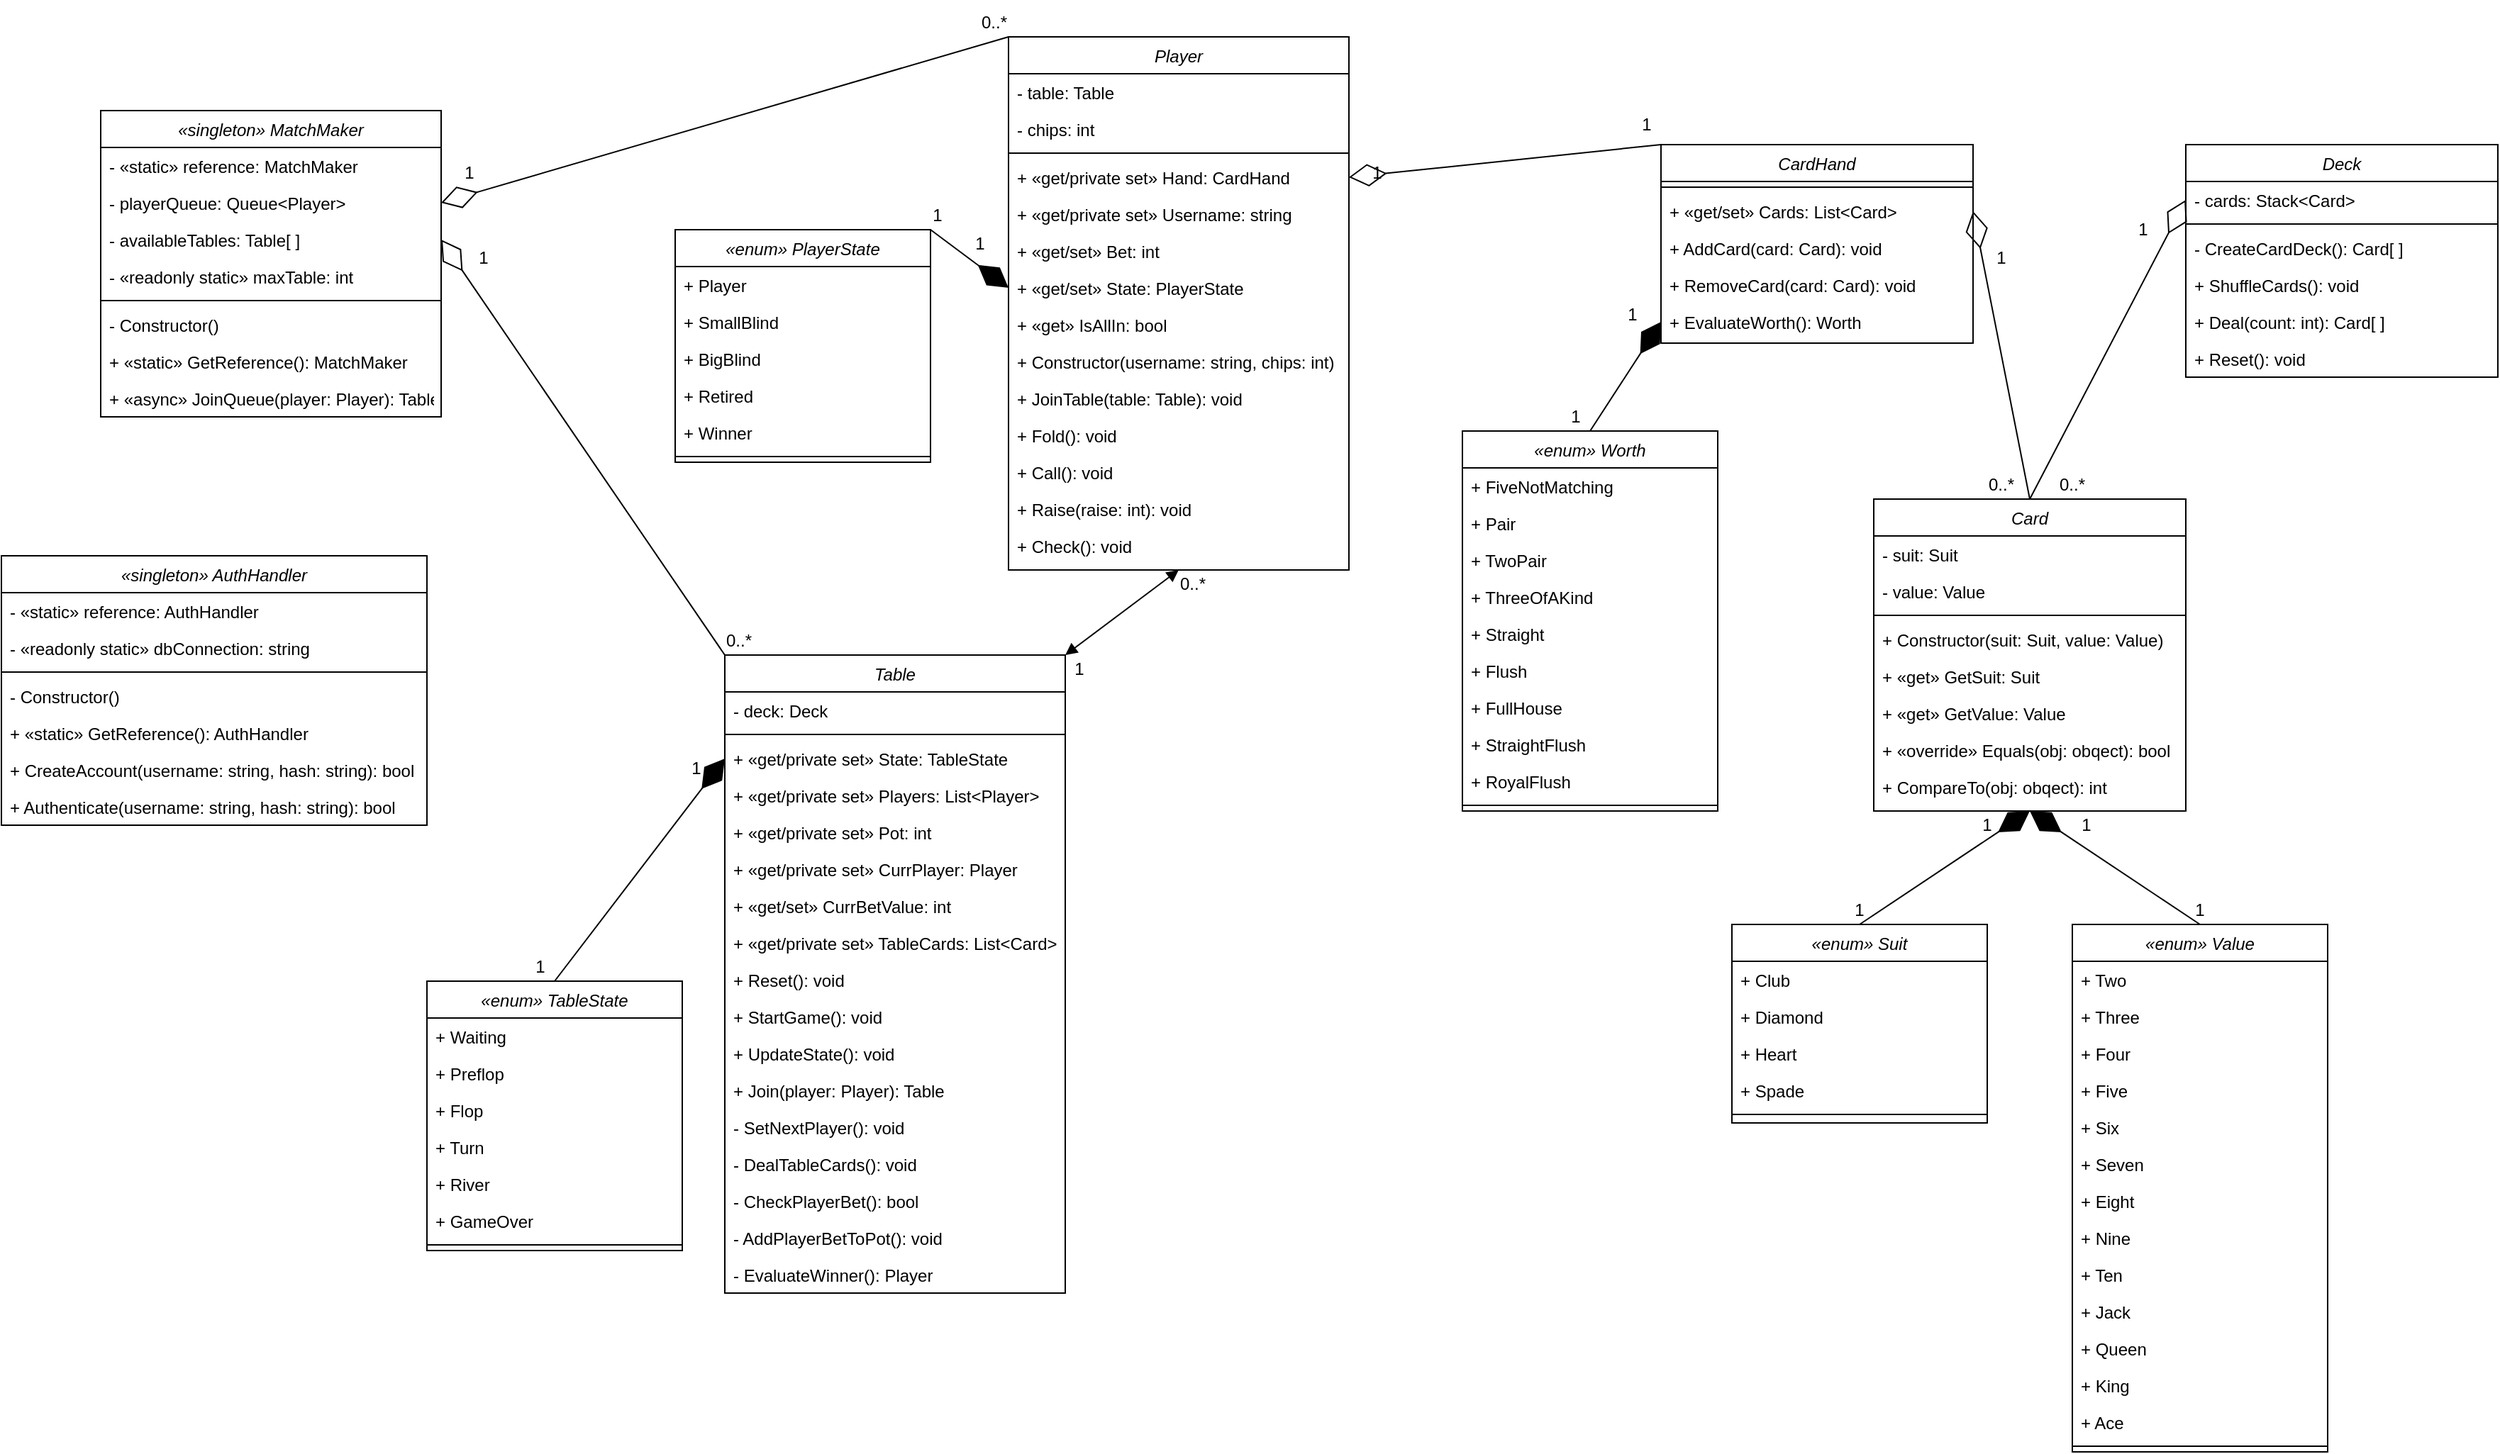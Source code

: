 <mxfile version="14.5.1" type="device"><diagram id="C5RBs43oDa-KdzZeNtuy" name="Page-1"><mxGraphModel dx="2852" dy="-339" grid="1" gridSize="10" guides="1" tooltips="1" connect="1" arrows="1" fold="1" page="1" pageScale="1" pageWidth="827" pageHeight="1169" math="0" shadow="0"><root><mxCell id="WIyWlLk6GJQsqaUBKTNV-0"/><mxCell id="WIyWlLk6GJQsqaUBKTNV-1" parent="WIyWlLk6GJQsqaUBKTNV-0"/><mxCell id="9YX7JAlC3mCRWAgfTnXm-25" value="«singleton» MatchMaker" style="swimlane;fontStyle=2;align=center;verticalAlign=top;childLayout=stackLayout;horizontal=1;startSize=26;horizontalStack=0;resizeParent=1;resizeLast=0;collapsible=1;marginBottom=0;rounded=0;shadow=0;strokeWidth=1;fillOpacity=0;" parent="WIyWlLk6GJQsqaUBKTNV-1" vertex="1"><mxGeometry x="-580" y="1266" width="240" height="216" as="geometry"><mxRectangle x="230" y="140" width="160" height="26" as="alternateBounds"/></mxGeometry></mxCell><mxCell id="9YX7JAlC3mCRWAgfTnXm-198" value="- «static» reference: MatchMaker" style="text;align=left;verticalAlign=top;spacingLeft=4;spacingRight=4;overflow=hidden;rotatable=0;points=[[0,0.5],[1,0.5]];portConstraint=eastwest;fillOpacity=0;" parent="9YX7JAlC3mCRWAgfTnXm-25" vertex="1"><mxGeometry y="26" width="240" height="26" as="geometry"/></mxCell><mxCell id="9YX7JAlC3mCRWAgfTnXm-182" value="- playerQueue: Queue&lt;Player&gt;" style="text;align=left;verticalAlign=top;spacingLeft=4;spacingRight=4;overflow=hidden;rotatable=0;points=[[0,0.5],[1,0.5]];portConstraint=eastwest;fillOpacity=0;" parent="9YX7JAlC3mCRWAgfTnXm-25" vertex="1"><mxGeometry y="52" width="240" height="26" as="geometry"/></mxCell><mxCell id="9YX7JAlC3mCRWAgfTnXm-186" value="- availableTables: Table[ ]" style="text;align=left;verticalAlign=top;spacingLeft=4;spacingRight=4;overflow=hidden;rotatable=0;points=[[0,0.5],[1,0.5]];portConstraint=eastwest;fillOpacity=0;" parent="9YX7JAlC3mCRWAgfTnXm-25" vertex="1"><mxGeometry y="78" width="240" height="26" as="geometry"/></mxCell><mxCell id="9YX7JAlC3mCRWAgfTnXm-187" value="- «readonly static» maxTable: int" style="text;align=left;verticalAlign=top;spacingLeft=4;spacingRight=4;overflow=hidden;rotatable=0;points=[[0,0.5],[1,0.5]];portConstraint=eastwest;fillOpacity=0;" parent="9YX7JAlC3mCRWAgfTnXm-25" vertex="1"><mxGeometry y="104" width="240" height="26" as="geometry"/></mxCell><mxCell id="9YX7JAlC3mCRWAgfTnXm-28" value="" style="line;html=1;strokeWidth=1;align=left;verticalAlign=middle;spacingTop=-1;spacingLeft=3;spacingRight=3;rotatable=0;labelPosition=right;points=[];portConstraint=eastwest;fillOpacity=0;" parent="9YX7JAlC3mCRWAgfTnXm-25" vertex="1"><mxGeometry y="130" width="240" height="8" as="geometry"/></mxCell><mxCell id="9YX7JAlC3mCRWAgfTnXm-27" value="- Constructor()" style="text;align=left;verticalAlign=top;spacingLeft=4;spacingRight=4;overflow=hidden;rotatable=0;points=[[0,0.5],[1,0.5]];portConstraint=eastwest;fillOpacity=0;" parent="9YX7JAlC3mCRWAgfTnXm-25" vertex="1"><mxGeometry y="138" width="240" height="26" as="geometry"/></mxCell><mxCell id="9YX7JAlC3mCRWAgfTnXm-197" value="+ «static» GetReference(): MatchMaker" style="text;align=left;verticalAlign=top;spacingLeft=4;spacingRight=4;overflow=hidden;rotatable=0;points=[[0,0.5],[1,0.5]];portConstraint=eastwest;fillOpacity=0;" parent="9YX7JAlC3mCRWAgfTnXm-25" vertex="1"><mxGeometry y="164" width="240" height="26" as="geometry"/></mxCell><mxCell id="9YX7JAlC3mCRWAgfTnXm-26" value="+ «async» JoinQueue(player: Player): Table" style="text;align=left;verticalAlign=top;spacingLeft=4;spacingRight=4;overflow=hidden;rotatable=0;points=[[0,0.5],[1,0.5]];portConstraint=eastwest;fillOpacity=0;" parent="9YX7JAlC3mCRWAgfTnXm-25" vertex="1"><mxGeometry y="190" width="240" height="26" as="geometry"/></mxCell><mxCell id="9YX7JAlC3mCRWAgfTnXm-55" value="Card" style="swimlane;fontStyle=2;align=center;verticalAlign=top;childLayout=stackLayout;horizontal=1;startSize=26;horizontalStack=0;resizeParent=1;resizeLast=0;collapsible=1;marginBottom=0;rounded=0;shadow=0;strokeWidth=1;fillOpacity=0;" parent="WIyWlLk6GJQsqaUBKTNV-1" vertex="1"><mxGeometry x="670" y="1540" width="220" height="220" as="geometry"><mxRectangle x="230" y="140" width="160" height="26" as="alternateBounds"/></mxGeometry></mxCell><mxCell id="9YX7JAlC3mCRWAgfTnXm-56" value="- suit: Suit" style="text;align=left;verticalAlign=top;spacingLeft=4;spacingRight=4;overflow=hidden;rotatable=0;points=[[0,0.5],[1,0.5]];portConstraint=eastwest;fillOpacity=0;" parent="9YX7JAlC3mCRWAgfTnXm-55" vertex="1"><mxGeometry y="26" width="220" height="26" as="geometry"/></mxCell><mxCell id="9YX7JAlC3mCRWAgfTnXm-57" value="- value: Value" style="text;align=left;verticalAlign=top;spacingLeft=4;spacingRight=4;overflow=hidden;rotatable=0;points=[[0,0.5],[1,0.5]];portConstraint=eastwest;fillOpacity=0;" parent="9YX7JAlC3mCRWAgfTnXm-55" vertex="1"><mxGeometry y="52" width="220" height="26" as="geometry"/></mxCell><mxCell id="9YX7JAlC3mCRWAgfTnXm-58" value="" style="line;html=1;strokeWidth=1;align=left;verticalAlign=middle;spacingTop=-1;spacingLeft=3;spacingRight=3;rotatable=0;labelPosition=right;points=[];portConstraint=eastwest;fillOpacity=0;" parent="9YX7JAlC3mCRWAgfTnXm-55" vertex="1"><mxGeometry y="78" width="220" height="8" as="geometry"/></mxCell><mxCell id="9YX7JAlC3mCRWAgfTnXm-59" value="+ Constructor(suit: Suit, value: Value)" style="text;align=left;verticalAlign=top;spacingLeft=4;spacingRight=4;overflow=hidden;rotatable=0;points=[[0,0.5],[1,0.5]];portConstraint=eastwest;fillOpacity=0;" parent="9YX7JAlC3mCRWAgfTnXm-55" vertex="1"><mxGeometry y="86" width="220" height="26" as="geometry"/></mxCell><mxCell id="9YX7JAlC3mCRWAgfTnXm-60" value="+ «get» GetSuit: Suit" style="text;align=left;verticalAlign=top;spacingLeft=4;spacingRight=4;overflow=hidden;rotatable=0;points=[[0,0.5],[1,0.5]];portConstraint=eastwest;fillOpacity=0;" parent="9YX7JAlC3mCRWAgfTnXm-55" vertex="1"><mxGeometry y="112" width="220" height="26" as="geometry"/></mxCell><mxCell id="9YX7JAlC3mCRWAgfTnXm-61" value="+ «get» GetValue: Value" style="text;align=left;verticalAlign=top;spacingLeft=4;spacingRight=4;overflow=hidden;rotatable=0;points=[[0,0.5],[1,0.5]];portConstraint=eastwest;fillOpacity=0;" parent="9YX7JAlC3mCRWAgfTnXm-55" vertex="1"><mxGeometry y="138" width="220" height="26" as="geometry"/></mxCell><mxCell id="9YX7JAlC3mCRWAgfTnXm-62" value="+ «override» Equals(obj: obqect): bool" style="text;align=left;verticalAlign=top;spacingLeft=4;spacingRight=4;overflow=hidden;rotatable=0;points=[[0,0.5],[1,0.5]];portConstraint=eastwest;fillOpacity=0;" parent="9YX7JAlC3mCRWAgfTnXm-55" vertex="1"><mxGeometry y="164" width="220" height="26" as="geometry"/></mxCell><mxCell id="9YX7JAlC3mCRWAgfTnXm-63" value="+ CompareTo(obj: obqect): int" style="text;align=left;verticalAlign=top;spacingLeft=4;spacingRight=4;overflow=hidden;rotatable=0;points=[[0,0.5],[1,0.5]];portConstraint=eastwest;fillOpacity=0;" parent="9YX7JAlC3mCRWAgfTnXm-55" vertex="1"><mxGeometry y="190" width="220" height="26" as="geometry"/></mxCell><mxCell id="9YX7JAlC3mCRWAgfTnXm-64" value="«enum» Suit" style="swimlane;fontStyle=2;align=center;verticalAlign=top;childLayout=stackLayout;horizontal=1;startSize=26;horizontalStack=0;resizeParent=1;resizeLast=0;collapsible=1;marginBottom=0;rounded=0;shadow=0;strokeWidth=1;fillOpacity=0;" parent="WIyWlLk6GJQsqaUBKTNV-1" vertex="1"><mxGeometry x="570" y="1840" width="180" height="140" as="geometry"><mxRectangle x="230" y="140" width="160" height="26" as="alternateBounds"/></mxGeometry></mxCell><mxCell id="9YX7JAlC3mCRWAgfTnXm-70" value="+ Club" style="text;strokeColor=none;fillColor=none;align=left;verticalAlign=top;spacingLeft=4;spacingRight=4;overflow=hidden;rotatable=0;points=[[0,0.5],[1,0.5]];portConstraint=eastwest;" parent="9YX7JAlC3mCRWAgfTnXm-64" vertex="1"><mxGeometry y="26" width="180" height="26" as="geometry"/></mxCell><mxCell id="9YX7JAlC3mCRWAgfTnXm-71" value="+ Diamond" style="text;strokeColor=none;fillColor=none;align=left;verticalAlign=top;spacingLeft=4;spacingRight=4;overflow=hidden;rotatable=0;points=[[0,0.5],[1,0.5]];portConstraint=eastwest;" parent="9YX7JAlC3mCRWAgfTnXm-64" vertex="1"><mxGeometry y="52" width="180" height="26" as="geometry"/></mxCell><mxCell id="9YX7JAlC3mCRWAgfTnXm-72" value="+ Heart" style="text;strokeColor=none;fillColor=none;align=left;verticalAlign=top;spacingLeft=4;spacingRight=4;overflow=hidden;rotatable=0;points=[[0,0.5],[1,0.5]];portConstraint=eastwest;" parent="9YX7JAlC3mCRWAgfTnXm-64" vertex="1"><mxGeometry y="78" width="180" height="26" as="geometry"/></mxCell><mxCell id="9YX7JAlC3mCRWAgfTnXm-73" value="+ Spade" style="text;strokeColor=none;fillColor=none;align=left;verticalAlign=top;spacingLeft=4;spacingRight=4;overflow=hidden;rotatable=0;points=[[0,0.5],[1,0.5]];portConstraint=eastwest;" parent="9YX7JAlC3mCRWAgfTnXm-64" vertex="1"><mxGeometry y="104" width="180" height="26" as="geometry"/></mxCell><mxCell id="9YX7JAlC3mCRWAgfTnXm-67" value="" style="line;html=1;strokeWidth=1;align=left;verticalAlign=middle;spacingTop=-1;spacingLeft=3;spacingRight=3;rotatable=0;labelPosition=right;points=[];portConstraint=eastwest;fillOpacity=0;" parent="9YX7JAlC3mCRWAgfTnXm-64" vertex="1"><mxGeometry y="130" width="180" height="8" as="geometry"/></mxCell><mxCell id="9YX7JAlC3mCRWAgfTnXm-68" value="«enum» Value" style="swimlane;fontStyle=2;align=center;verticalAlign=top;childLayout=stackLayout;horizontal=1;startSize=26;horizontalStack=0;resizeParent=1;resizeLast=0;collapsible=1;marginBottom=0;rounded=0;shadow=0;strokeWidth=1;fillOpacity=0;" parent="WIyWlLk6GJQsqaUBKTNV-1" vertex="1"><mxGeometry x="810" y="1840" width="180" height="372" as="geometry"><mxRectangle x="230" y="140" width="160" height="26" as="alternateBounds"/></mxGeometry></mxCell><mxCell id="9YX7JAlC3mCRWAgfTnXm-74" value="+ Two" style="text;strokeColor=none;fillColor=none;align=left;verticalAlign=top;spacingLeft=4;spacingRight=4;overflow=hidden;rotatable=0;points=[[0,0.5],[1,0.5]];portConstraint=eastwest;" parent="9YX7JAlC3mCRWAgfTnXm-68" vertex="1"><mxGeometry y="26" width="180" height="26" as="geometry"/></mxCell><mxCell id="9YX7JAlC3mCRWAgfTnXm-75" value="+ Three" style="text;strokeColor=none;fillColor=none;align=left;verticalAlign=top;spacingLeft=4;spacingRight=4;overflow=hidden;rotatable=0;points=[[0,0.5],[1,0.5]];portConstraint=eastwest;" parent="9YX7JAlC3mCRWAgfTnXm-68" vertex="1"><mxGeometry y="52" width="180" height="26" as="geometry"/></mxCell><mxCell id="9YX7JAlC3mCRWAgfTnXm-76" value="+ Four" style="text;strokeColor=none;fillColor=none;align=left;verticalAlign=top;spacingLeft=4;spacingRight=4;overflow=hidden;rotatable=0;points=[[0,0.5],[1,0.5]];portConstraint=eastwest;" parent="9YX7JAlC3mCRWAgfTnXm-68" vertex="1"><mxGeometry y="78" width="180" height="26" as="geometry"/></mxCell><mxCell id="9YX7JAlC3mCRWAgfTnXm-77" value="+ Five" style="text;strokeColor=none;fillColor=none;align=left;verticalAlign=top;spacingLeft=4;spacingRight=4;overflow=hidden;rotatable=0;points=[[0,0.5],[1,0.5]];portConstraint=eastwest;" parent="9YX7JAlC3mCRWAgfTnXm-68" vertex="1"><mxGeometry y="104" width="180" height="26" as="geometry"/></mxCell><mxCell id="9YX7JAlC3mCRWAgfTnXm-78" value="+ Six" style="text;strokeColor=none;fillColor=none;align=left;verticalAlign=top;spacingLeft=4;spacingRight=4;overflow=hidden;rotatable=0;points=[[0,0.5],[1,0.5]];portConstraint=eastwest;" parent="9YX7JAlC3mCRWAgfTnXm-68" vertex="1"><mxGeometry y="130" width="180" height="26" as="geometry"/></mxCell><mxCell id="9YX7JAlC3mCRWAgfTnXm-79" value="+ Seven" style="text;strokeColor=none;fillColor=none;align=left;verticalAlign=top;spacingLeft=4;spacingRight=4;overflow=hidden;rotatable=0;points=[[0,0.5],[1,0.5]];portConstraint=eastwest;" parent="9YX7JAlC3mCRWAgfTnXm-68" vertex="1"><mxGeometry y="156" width="180" height="26" as="geometry"/></mxCell><mxCell id="9YX7JAlC3mCRWAgfTnXm-80" value="+ Eight" style="text;strokeColor=none;fillColor=none;align=left;verticalAlign=top;spacingLeft=4;spacingRight=4;overflow=hidden;rotatable=0;points=[[0,0.5],[1,0.5]];portConstraint=eastwest;" parent="9YX7JAlC3mCRWAgfTnXm-68" vertex="1"><mxGeometry y="182" width="180" height="26" as="geometry"/></mxCell><mxCell id="9YX7JAlC3mCRWAgfTnXm-81" value="+ Nine" style="text;strokeColor=none;fillColor=none;align=left;verticalAlign=top;spacingLeft=4;spacingRight=4;overflow=hidden;rotatable=0;points=[[0,0.5],[1,0.5]];portConstraint=eastwest;" parent="9YX7JAlC3mCRWAgfTnXm-68" vertex="1"><mxGeometry y="208" width="180" height="26" as="geometry"/></mxCell><mxCell id="9YX7JAlC3mCRWAgfTnXm-82" value="+ Ten" style="text;strokeColor=none;fillColor=none;align=left;verticalAlign=top;spacingLeft=4;spacingRight=4;overflow=hidden;rotatable=0;points=[[0,0.5],[1,0.5]];portConstraint=eastwest;" parent="9YX7JAlC3mCRWAgfTnXm-68" vertex="1"><mxGeometry y="234" width="180" height="26" as="geometry"/></mxCell><mxCell id="9YX7JAlC3mCRWAgfTnXm-83" value="+ Jack" style="text;strokeColor=none;fillColor=none;align=left;verticalAlign=top;spacingLeft=4;spacingRight=4;overflow=hidden;rotatable=0;points=[[0,0.5],[1,0.5]];portConstraint=eastwest;" parent="9YX7JAlC3mCRWAgfTnXm-68" vertex="1"><mxGeometry y="260" width="180" height="26" as="geometry"/></mxCell><mxCell id="9YX7JAlC3mCRWAgfTnXm-84" value="+ Queen" style="text;strokeColor=none;fillColor=none;align=left;verticalAlign=top;spacingLeft=4;spacingRight=4;overflow=hidden;rotatable=0;points=[[0,0.5],[1,0.5]];portConstraint=eastwest;" parent="9YX7JAlC3mCRWAgfTnXm-68" vertex="1"><mxGeometry y="286" width="180" height="26" as="geometry"/></mxCell><mxCell id="9YX7JAlC3mCRWAgfTnXm-85" value="+ King" style="text;strokeColor=none;fillColor=none;align=left;verticalAlign=top;spacingLeft=4;spacingRight=4;overflow=hidden;rotatable=0;points=[[0,0.5],[1,0.5]];portConstraint=eastwest;" parent="9YX7JAlC3mCRWAgfTnXm-68" vertex="1"><mxGeometry y="312" width="180" height="26" as="geometry"/></mxCell><mxCell id="9YX7JAlC3mCRWAgfTnXm-86" value="+ Ace" style="text;strokeColor=none;fillColor=none;align=left;verticalAlign=top;spacingLeft=4;spacingRight=4;overflow=hidden;rotatable=0;points=[[0,0.5],[1,0.5]];portConstraint=eastwest;" parent="9YX7JAlC3mCRWAgfTnXm-68" vertex="1"><mxGeometry y="338" width="180" height="26" as="geometry"/></mxCell><mxCell id="9YX7JAlC3mCRWAgfTnXm-69" value="" style="line;html=1;strokeWidth=1;align=left;verticalAlign=middle;spacingTop=-1;spacingLeft=3;spacingRight=3;rotatable=0;labelPosition=right;points=[];portConstraint=eastwest;fillOpacity=0;" parent="9YX7JAlC3mCRWAgfTnXm-68" vertex="1"><mxGeometry y="364" width="180" height="8" as="geometry"/></mxCell><mxCell id="9YX7JAlC3mCRWAgfTnXm-87" value="" style="endArrow=diamondThin;endFill=1;endSize=24;html=1;entryX=0.5;entryY=1;entryDx=0;entryDy=0;exitX=0.5;exitY=0;exitDx=0;exitDy=0;" parent="WIyWlLk6GJQsqaUBKTNV-1" source="9YX7JAlC3mCRWAgfTnXm-64" target="9YX7JAlC3mCRWAgfTnXm-55" edge="1"><mxGeometry width="160" relative="1" as="geometry"><mxPoint x="120" y="1440" as="sourcePoint"/><mxPoint x="-340" y="1630" as="targetPoint"/></mxGeometry></mxCell><mxCell id="9YX7JAlC3mCRWAgfTnXm-88" value="" style="endArrow=diamondThin;endFill=1;endSize=24;html=1;entryX=0.5;entryY=1;entryDx=0;entryDy=0;exitX=0.5;exitY=0;exitDx=0;exitDy=0;" parent="WIyWlLk6GJQsqaUBKTNV-1" source="9YX7JAlC3mCRWAgfTnXm-68" target="9YX7JAlC3mCRWAgfTnXm-55" edge="1"><mxGeometry width="160" relative="1" as="geometry"><mxPoint x="540.0" y="1490" as="sourcePoint"/><mxPoint x="660.0" y="1410" as="targetPoint"/></mxGeometry></mxCell><mxCell id="9YX7JAlC3mCRWAgfTnXm-89" value="CardHand" style="swimlane;fontStyle=2;align=center;verticalAlign=top;childLayout=stackLayout;horizontal=1;startSize=26;horizontalStack=0;resizeParent=1;resizeLast=0;collapsible=1;marginBottom=0;rounded=0;shadow=0;strokeWidth=1;fillOpacity=0;" parent="WIyWlLk6GJQsqaUBKTNV-1" vertex="1"><mxGeometry x="520" y="1290" width="220" height="140" as="geometry"><mxRectangle x="230" y="140" width="160" height="26" as="alternateBounds"/></mxGeometry></mxCell><mxCell id="9YX7JAlC3mCRWAgfTnXm-92" value="" style="line;html=1;strokeWidth=1;align=left;verticalAlign=middle;spacingTop=-1;spacingLeft=3;spacingRight=3;rotatable=0;labelPosition=right;points=[];portConstraint=eastwest;fillOpacity=0;" parent="9YX7JAlC3mCRWAgfTnXm-89" vertex="1"><mxGeometry y="26" width="220" height="8" as="geometry"/></mxCell><mxCell id="9YX7JAlC3mCRWAgfTnXm-94" value="+ «get/set» Cards: List&lt;Card&gt;" style="text;align=left;verticalAlign=top;spacingLeft=4;spacingRight=4;overflow=hidden;rotatable=0;points=[[0,0.5],[1,0.5]];portConstraint=eastwest;fillOpacity=0;" parent="9YX7JAlC3mCRWAgfTnXm-89" vertex="1"><mxGeometry y="34" width="220" height="26" as="geometry"/></mxCell><mxCell id="9YX7JAlC3mCRWAgfTnXm-95" value="+ AddCard(card: Card): void" style="text;align=left;verticalAlign=top;spacingLeft=4;spacingRight=4;overflow=hidden;rotatable=0;points=[[0,0.5],[1,0.5]];portConstraint=eastwest;fillOpacity=0;" parent="9YX7JAlC3mCRWAgfTnXm-89" vertex="1"><mxGeometry y="60" width="220" height="26" as="geometry"/></mxCell><mxCell id="9YX7JAlC3mCRWAgfTnXm-96" value="+ RemoveCard(card: Card): void" style="text;align=left;verticalAlign=top;spacingLeft=4;spacingRight=4;overflow=hidden;rotatable=0;points=[[0,0.5],[1,0.5]];portConstraint=eastwest;fillOpacity=0;" parent="9YX7JAlC3mCRWAgfTnXm-89" vertex="1"><mxGeometry y="86" width="220" height="26" as="geometry"/></mxCell><mxCell id="9YX7JAlC3mCRWAgfTnXm-97" value="+ EvaluateWorth(): Worth" style="text;align=left;verticalAlign=top;spacingLeft=4;spacingRight=4;overflow=hidden;rotatable=0;points=[[0,0.5],[1,0.5]];portConstraint=eastwest;fillOpacity=0;" parent="9YX7JAlC3mCRWAgfTnXm-89" vertex="1"><mxGeometry y="112" width="220" height="26" as="geometry"/></mxCell><mxCell id="9YX7JAlC3mCRWAgfTnXm-98" value="«enum» Worth" style="swimlane;fontStyle=2;align=center;verticalAlign=top;childLayout=stackLayout;horizontal=1;startSize=26;horizontalStack=0;resizeParent=1;resizeLast=0;collapsible=1;marginBottom=0;rounded=0;shadow=0;strokeWidth=1;fillOpacity=0;" parent="WIyWlLk6GJQsqaUBKTNV-1" vertex="1"><mxGeometry x="380" y="1492" width="180" height="268" as="geometry"><mxRectangle x="230" y="140" width="160" height="26" as="alternateBounds"/></mxGeometry></mxCell><mxCell id="9YX7JAlC3mCRWAgfTnXm-99" value="+ FiveNotMatching" style="text;strokeColor=none;fillColor=none;align=left;verticalAlign=top;spacingLeft=4;spacingRight=4;overflow=hidden;rotatable=0;points=[[0,0.5],[1,0.5]];portConstraint=eastwest;" parent="9YX7JAlC3mCRWAgfTnXm-98" vertex="1"><mxGeometry y="26" width="180" height="26" as="geometry"/></mxCell><mxCell id="9YX7JAlC3mCRWAgfTnXm-100" value="+ Pair" style="text;strokeColor=none;fillColor=none;align=left;verticalAlign=top;spacingLeft=4;spacingRight=4;overflow=hidden;rotatable=0;points=[[0,0.5],[1,0.5]];portConstraint=eastwest;" parent="9YX7JAlC3mCRWAgfTnXm-98" vertex="1"><mxGeometry y="52" width="180" height="26" as="geometry"/></mxCell><mxCell id="9YX7JAlC3mCRWAgfTnXm-101" value="+ TwoPair" style="text;strokeColor=none;fillColor=none;align=left;verticalAlign=top;spacingLeft=4;spacingRight=4;overflow=hidden;rotatable=0;points=[[0,0.5],[1,0.5]];portConstraint=eastwest;" parent="9YX7JAlC3mCRWAgfTnXm-98" vertex="1"><mxGeometry y="78" width="180" height="26" as="geometry"/></mxCell><mxCell id="9YX7JAlC3mCRWAgfTnXm-102" value="+ ThreeOfAKind" style="text;strokeColor=none;fillColor=none;align=left;verticalAlign=top;spacingLeft=4;spacingRight=4;overflow=hidden;rotatable=0;points=[[0,0.5],[1,0.5]];portConstraint=eastwest;" parent="9YX7JAlC3mCRWAgfTnXm-98" vertex="1"><mxGeometry y="104" width="180" height="26" as="geometry"/></mxCell><mxCell id="9YX7JAlC3mCRWAgfTnXm-104" value="+ Straight" style="text;strokeColor=none;fillColor=none;align=left;verticalAlign=top;spacingLeft=4;spacingRight=4;overflow=hidden;rotatable=0;points=[[0,0.5],[1,0.5]];portConstraint=eastwest;" parent="9YX7JAlC3mCRWAgfTnXm-98" vertex="1"><mxGeometry y="130" width="180" height="26" as="geometry"/></mxCell><mxCell id="9YX7JAlC3mCRWAgfTnXm-105" value="+ Flush" style="text;strokeColor=none;fillColor=none;align=left;verticalAlign=top;spacingLeft=4;spacingRight=4;overflow=hidden;rotatable=0;points=[[0,0.5],[1,0.5]];portConstraint=eastwest;" parent="9YX7JAlC3mCRWAgfTnXm-98" vertex="1"><mxGeometry y="156" width="180" height="26" as="geometry"/></mxCell><mxCell id="9YX7JAlC3mCRWAgfTnXm-106" value="+ FullHouse" style="text;strokeColor=none;fillColor=none;align=left;verticalAlign=top;spacingLeft=4;spacingRight=4;overflow=hidden;rotatable=0;points=[[0,0.5],[1,0.5]];portConstraint=eastwest;" parent="9YX7JAlC3mCRWAgfTnXm-98" vertex="1"><mxGeometry y="182" width="180" height="26" as="geometry"/></mxCell><mxCell id="9YX7JAlC3mCRWAgfTnXm-107" value="+ StraightFlush" style="text;strokeColor=none;fillColor=none;align=left;verticalAlign=top;spacingLeft=4;spacingRight=4;overflow=hidden;rotatable=0;points=[[0,0.5],[1,0.5]];portConstraint=eastwest;" parent="9YX7JAlC3mCRWAgfTnXm-98" vertex="1"><mxGeometry y="208" width="180" height="26" as="geometry"/></mxCell><mxCell id="9YX7JAlC3mCRWAgfTnXm-108" value="+ RoyalFlush" style="text;strokeColor=none;fillColor=none;align=left;verticalAlign=top;spacingLeft=4;spacingRight=4;overflow=hidden;rotatable=0;points=[[0,0.5],[1,0.5]];portConstraint=eastwest;" parent="9YX7JAlC3mCRWAgfTnXm-98" vertex="1"><mxGeometry y="234" width="180" height="26" as="geometry"/></mxCell><mxCell id="9YX7JAlC3mCRWAgfTnXm-103" value="" style="line;html=1;strokeWidth=1;align=left;verticalAlign=middle;spacingTop=-1;spacingLeft=3;spacingRight=3;rotatable=0;labelPosition=right;points=[];portConstraint=eastwest;fillOpacity=0;" parent="9YX7JAlC3mCRWAgfTnXm-98" vertex="1"><mxGeometry y="260" width="180" height="8" as="geometry"/></mxCell><mxCell id="9YX7JAlC3mCRWAgfTnXm-109" value="" style="endArrow=diamondThin;endFill=1;endSize=24;html=1;entryX=0;entryY=0.5;entryDx=0;entryDy=0;exitX=0.5;exitY=0;exitDx=0;exitDy=0;" parent="WIyWlLk6GJQsqaUBKTNV-1" source="9YX7JAlC3mCRWAgfTnXm-98" target="9YX7JAlC3mCRWAgfTnXm-97" edge="1"><mxGeometry width="160" relative="1" as="geometry"><mxPoint x="70" y="1610" as="sourcePoint"/><mxPoint x="230" y="1610" as="targetPoint"/></mxGeometry></mxCell><mxCell id="9YX7JAlC3mCRWAgfTnXm-110" value="" style="endArrow=diamondThin;endFill=0;endSize=24;html=1;entryX=1;entryY=0.5;entryDx=0;entryDy=0;exitX=0.5;exitY=0;exitDx=0;exitDy=0;" parent="WIyWlLk6GJQsqaUBKTNV-1" source="9YX7JAlC3mCRWAgfTnXm-55" target="9YX7JAlC3mCRWAgfTnXm-94" edge="1"><mxGeometry width="160" relative="1" as="geometry"><mxPoint x="820" y="1430" as="sourcePoint"/><mxPoint x="980" y="1430" as="targetPoint"/></mxGeometry></mxCell><mxCell id="9YX7JAlC3mCRWAgfTnXm-111" value="Deck" style="swimlane;fontStyle=2;align=center;verticalAlign=top;childLayout=stackLayout;horizontal=1;startSize=26;horizontalStack=0;resizeParent=1;resizeLast=0;collapsible=1;marginBottom=0;rounded=0;shadow=0;strokeWidth=1;fillOpacity=0;" parent="WIyWlLk6GJQsqaUBKTNV-1" vertex="1"><mxGeometry x="890" y="1290" width="220" height="164" as="geometry"><mxRectangle x="230" y="140" width="160" height="26" as="alternateBounds"/></mxGeometry></mxCell><mxCell id="9YX7JAlC3mCRWAgfTnXm-117" value="- cards: Stack&lt;Card&gt;" style="text;align=left;verticalAlign=top;spacingLeft=4;spacingRight=4;overflow=hidden;rotatable=0;points=[[0,0.5],[1,0.5]];portConstraint=eastwest;fillOpacity=0;" parent="9YX7JAlC3mCRWAgfTnXm-111" vertex="1"><mxGeometry y="26" width="220" height="26" as="geometry"/></mxCell><mxCell id="9YX7JAlC3mCRWAgfTnXm-112" value="" style="line;html=1;strokeWidth=1;align=left;verticalAlign=middle;spacingTop=-1;spacingLeft=3;spacingRight=3;rotatable=0;labelPosition=right;points=[];portConstraint=eastwest;fillOpacity=0;" parent="9YX7JAlC3mCRWAgfTnXm-111" vertex="1"><mxGeometry y="52" width="220" height="8" as="geometry"/></mxCell><mxCell id="9YX7JAlC3mCRWAgfTnXm-113" value="- CreateCardDeck(): Card[ ]" style="text;align=left;verticalAlign=top;spacingLeft=4;spacingRight=4;overflow=hidden;rotatable=0;points=[[0,0.5],[1,0.5]];portConstraint=eastwest;fillOpacity=0;" parent="9YX7JAlC3mCRWAgfTnXm-111" vertex="1"><mxGeometry y="60" width="220" height="26" as="geometry"/></mxCell><mxCell id="9YX7JAlC3mCRWAgfTnXm-114" value="+ ShuffleCards(): void" style="text;align=left;verticalAlign=top;spacingLeft=4;spacingRight=4;overflow=hidden;rotatable=0;points=[[0,0.5],[1,0.5]];portConstraint=eastwest;fillOpacity=0;" parent="9YX7JAlC3mCRWAgfTnXm-111" vertex="1"><mxGeometry y="86" width="220" height="26" as="geometry"/></mxCell><mxCell id="9YX7JAlC3mCRWAgfTnXm-115" value="+ Deal(count: int): Card[ ]" style="text;align=left;verticalAlign=top;spacingLeft=4;spacingRight=4;overflow=hidden;rotatable=0;points=[[0,0.5],[1,0.5]];portConstraint=eastwest;fillOpacity=0;" parent="9YX7JAlC3mCRWAgfTnXm-111" vertex="1"><mxGeometry y="112" width="220" height="26" as="geometry"/></mxCell><mxCell id="9YX7JAlC3mCRWAgfTnXm-116" value="+ Reset(): void" style="text;align=left;verticalAlign=top;spacingLeft=4;spacingRight=4;overflow=hidden;rotatable=0;points=[[0,0.5],[1,0.5]];portConstraint=eastwest;fillOpacity=0;" parent="9YX7JAlC3mCRWAgfTnXm-111" vertex="1"><mxGeometry y="138" width="220" height="26" as="geometry"/></mxCell><mxCell id="9YX7JAlC3mCRWAgfTnXm-119" value="" style="endArrow=diamondThin;endFill=0;endSize=24;html=1;entryX=0;entryY=0.5;entryDx=0;entryDy=0;exitX=0.5;exitY=0;exitDx=0;exitDy=0;" parent="WIyWlLk6GJQsqaUBKTNV-1" source="9YX7JAlC3mCRWAgfTnXm-55" target="9YX7JAlC3mCRWAgfTnXm-117" edge="1"><mxGeometry width="160" relative="1" as="geometry"><mxPoint x="800" y="1410" as="sourcePoint"/><mxPoint x="960" y="1410" as="targetPoint"/></mxGeometry></mxCell><mxCell id="9YX7JAlC3mCRWAgfTnXm-124" value="Player" style="swimlane;fontStyle=2;align=center;verticalAlign=top;childLayout=stackLayout;horizontal=1;startSize=26;horizontalStack=0;resizeParent=1;resizeLast=0;collapsible=1;marginBottom=0;rounded=0;shadow=0;strokeWidth=1;fillOpacity=0;" parent="WIyWlLk6GJQsqaUBKTNV-1" vertex="1"><mxGeometry x="60" y="1214" width="240" height="376" as="geometry"><mxRectangle x="230" y="140" width="160" height="26" as="alternateBounds"/></mxGeometry></mxCell><mxCell id="9YX7JAlC3mCRWAgfTnXm-125" value="- table: Table" style="text;align=left;verticalAlign=top;spacingLeft=4;spacingRight=4;overflow=hidden;rotatable=0;points=[[0,0.5],[1,0.5]];portConstraint=eastwest;fillOpacity=0;" parent="9YX7JAlC3mCRWAgfTnXm-124" vertex="1"><mxGeometry y="26" width="240" height="26" as="geometry"/></mxCell><mxCell id="9YX7JAlC3mCRWAgfTnXm-131" value="- chips: int" style="text;align=left;verticalAlign=top;spacingLeft=4;spacingRight=4;overflow=hidden;rotatable=0;points=[[0,0.5],[1,0.5]];portConstraint=eastwest;fillOpacity=0;" parent="9YX7JAlC3mCRWAgfTnXm-124" vertex="1"><mxGeometry y="52" width="240" height="26" as="geometry"/></mxCell><mxCell id="9YX7JAlC3mCRWAgfTnXm-126" value="" style="line;html=1;strokeWidth=1;align=left;verticalAlign=middle;spacingTop=-1;spacingLeft=3;spacingRight=3;rotatable=0;labelPosition=right;points=[];portConstraint=eastwest;fillOpacity=0;" parent="9YX7JAlC3mCRWAgfTnXm-124" vertex="1"><mxGeometry y="78" width="240" height="8" as="geometry"/></mxCell><mxCell id="9YX7JAlC3mCRWAgfTnXm-133" value="+ «get/private set» Hand: CardHand" style="text;strokeColor=none;fillColor=none;align=left;verticalAlign=top;spacingLeft=4;spacingRight=4;overflow=hidden;rotatable=0;points=[[0,0.5],[1,0.5]];portConstraint=eastwest;" parent="9YX7JAlC3mCRWAgfTnXm-124" vertex="1"><mxGeometry y="86" width="240" height="26" as="geometry"/></mxCell><mxCell id="9YX7JAlC3mCRWAgfTnXm-134" value="+ «get/private set» Username: string" style="text;strokeColor=none;fillColor=none;align=left;verticalAlign=top;spacingLeft=4;spacingRight=4;overflow=hidden;rotatable=0;points=[[0,0.5],[1,0.5]];portConstraint=eastwest;" parent="9YX7JAlC3mCRWAgfTnXm-124" vertex="1"><mxGeometry y="112" width="240" height="26" as="geometry"/></mxCell><mxCell id="9YX7JAlC3mCRWAgfTnXm-135" value="+ «get/set» Bet: int" style="text;strokeColor=none;fillColor=none;align=left;verticalAlign=top;spacingLeft=4;spacingRight=4;overflow=hidden;rotatable=0;points=[[0,0.5],[1,0.5]];portConstraint=eastwest;" parent="9YX7JAlC3mCRWAgfTnXm-124" vertex="1"><mxGeometry y="138" width="240" height="26" as="geometry"/></mxCell><mxCell id="9YX7JAlC3mCRWAgfTnXm-136" value="+ «get/set» State: PlayerState" style="text;strokeColor=none;fillColor=none;align=left;verticalAlign=top;spacingLeft=4;spacingRight=4;overflow=hidden;rotatable=0;points=[[0,0.5],[1,0.5]];portConstraint=eastwest;" parent="9YX7JAlC3mCRWAgfTnXm-124" vertex="1"><mxGeometry y="164" width="240" height="26" as="geometry"/></mxCell><mxCell id="9YX7JAlC3mCRWAgfTnXm-137" value="+ «get» IsAllIn: bool" style="text;strokeColor=none;fillColor=none;align=left;verticalAlign=top;spacingLeft=4;spacingRight=4;overflow=hidden;rotatable=0;points=[[0,0.5],[1,0.5]];portConstraint=eastwest;" parent="9YX7JAlC3mCRWAgfTnXm-124" vertex="1"><mxGeometry y="190" width="240" height="26" as="geometry"/></mxCell><mxCell id="9YX7JAlC3mCRWAgfTnXm-138" value="+ Constructor(username: string, chips: int)" style="text;strokeColor=none;fillColor=none;align=left;verticalAlign=top;spacingLeft=4;spacingRight=4;overflow=hidden;rotatable=0;points=[[0,0.5],[1,0.5]];portConstraint=eastwest;" parent="9YX7JAlC3mCRWAgfTnXm-124" vertex="1"><mxGeometry y="216" width="240" height="26" as="geometry"/></mxCell><mxCell id="9YX7JAlC3mCRWAgfTnXm-139" value="+ JoinTable(table: Table): void" style="text;strokeColor=none;fillColor=none;align=left;verticalAlign=top;spacingLeft=4;spacingRight=4;overflow=hidden;rotatable=0;points=[[0,0.5],[1,0.5]];portConstraint=eastwest;" parent="9YX7JAlC3mCRWAgfTnXm-124" vertex="1"><mxGeometry y="242" width="240" height="26" as="geometry"/></mxCell><mxCell id="9YX7JAlC3mCRWAgfTnXm-140" value="+ Fold(): void" style="text;strokeColor=none;fillColor=none;align=left;verticalAlign=top;spacingLeft=4;spacingRight=4;overflow=hidden;rotatable=0;points=[[0,0.5],[1,0.5]];portConstraint=eastwest;" parent="9YX7JAlC3mCRWAgfTnXm-124" vertex="1"><mxGeometry y="268" width="240" height="26" as="geometry"/></mxCell><mxCell id="9YX7JAlC3mCRWAgfTnXm-141" value="+ Call(): void" style="text;strokeColor=none;fillColor=none;align=left;verticalAlign=top;spacingLeft=4;spacingRight=4;overflow=hidden;rotatable=0;points=[[0,0.5],[1,0.5]];portConstraint=eastwest;" parent="9YX7JAlC3mCRWAgfTnXm-124" vertex="1"><mxGeometry y="294" width="240" height="26" as="geometry"/></mxCell><mxCell id="9YX7JAlC3mCRWAgfTnXm-142" value="+ Raise(raise: int): void" style="text;strokeColor=none;fillColor=none;align=left;verticalAlign=top;spacingLeft=4;spacingRight=4;overflow=hidden;rotatable=0;points=[[0,0.5],[1,0.5]];portConstraint=eastwest;" parent="9YX7JAlC3mCRWAgfTnXm-124" vertex="1"><mxGeometry y="320" width="240" height="26" as="geometry"/></mxCell><mxCell id="9YX7JAlC3mCRWAgfTnXm-143" value="+ Check(): void" style="text;strokeColor=none;fillColor=none;align=left;verticalAlign=top;spacingLeft=4;spacingRight=4;overflow=hidden;rotatable=0;points=[[0,0.5],[1,0.5]];portConstraint=eastwest;" parent="9YX7JAlC3mCRWAgfTnXm-124" vertex="1"><mxGeometry y="346" width="240" height="26" as="geometry"/></mxCell><mxCell id="9YX7JAlC3mCRWAgfTnXm-144" value="«enum» PlayerState" style="swimlane;fontStyle=2;align=center;verticalAlign=top;childLayout=stackLayout;horizontal=1;startSize=26;horizontalStack=0;resizeParent=1;resizeLast=0;collapsible=1;marginBottom=0;rounded=0;shadow=0;strokeWidth=1;fillOpacity=0;" parent="WIyWlLk6GJQsqaUBKTNV-1" vertex="1"><mxGeometry x="-175" y="1350" width="180" height="164" as="geometry"><mxRectangle x="230" y="140" width="160" height="26" as="alternateBounds"/></mxGeometry></mxCell><mxCell id="9YX7JAlC3mCRWAgfTnXm-145" value="+ Player" style="text;strokeColor=none;fillColor=none;align=left;verticalAlign=top;spacingLeft=4;spacingRight=4;overflow=hidden;rotatable=0;points=[[0,0.5],[1,0.5]];portConstraint=eastwest;" parent="9YX7JAlC3mCRWAgfTnXm-144" vertex="1"><mxGeometry y="26" width="180" height="26" as="geometry"/></mxCell><mxCell id="9YX7JAlC3mCRWAgfTnXm-146" value="+ SmallBlind" style="text;strokeColor=none;fillColor=none;align=left;verticalAlign=top;spacingLeft=4;spacingRight=4;overflow=hidden;rotatable=0;points=[[0,0.5],[1,0.5]];portConstraint=eastwest;" parent="9YX7JAlC3mCRWAgfTnXm-144" vertex="1"><mxGeometry y="52" width="180" height="26" as="geometry"/></mxCell><mxCell id="9YX7JAlC3mCRWAgfTnXm-147" value="+ BigBlind" style="text;strokeColor=none;fillColor=none;align=left;verticalAlign=top;spacingLeft=4;spacingRight=4;overflow=hidden;rotatable=0;points=[[0,0.5],[1,0.5]];portConstraint=eastwest;" parent="9YX7JAlC3mCRWAgfTnXm-144" vertex="1"><mxGeometry y="78" width="180" height="26" as="geometry"/></mxCell><mxCell id="9YX7JAlC3mCRWAgfTnXm-148" value="+ Retired" style="text;strokeColor=none;fillColor=none;align=left;verticalAlign=top;spacingLeft=4;spacingRight=4;overflow=hidden;rotatable=0;points=[[0,0.5],[1,0.5]];portConstraint=eastwest;" parent="9YX7JAlC3mCRWAgfTnXm-144" vertex="1"><mxGeometry y="104" width="180" height="26" as="geometry"/></mxCell><mxCell id="9YX7JAlC3mCRWAgfTnXm-150" value="+ Winner" style="text;strokeColor=none;fillColor=none;align=left;verticalAlign=top;spacingLeft=4;spacingRight=4;overflow=hidden;rotatable=0;points=[[0,0.5],[1,0.5]];portConstraint=eastwest;" parent="9YX7JAlC3mCRWAgfTnXm-144" vertex="1"><mxGeometry y="130" width="180" height="26" as="geometry"/></mxCell><mxCell id="9YX7JAlC3mCRWAgfTnXm-149" value="" style="line;html=1;strokeWidth=1;align=left;verticalAlign=middle;spacingTop=-1;spacingLeft=3;spacingRight=3;rotatable=0;labelPosition=right;points=[];portConstraint=eastwest;fillOpacity=0;" parent="9YX7JAlC3mCRWAgfTnXm-144" vertex="1"><mxGeometry y="156" width="180" height="8" as="geometry"/></mxCell><mxCell id="9YX7JAlC3mCRWAgfTnXm-151" value="" style="endArrow=diamondThin;endFill=1;endSize=24;html=1;entryX=0;entryY=0.5;entryDx=0;entryDy=0;exitX=1;exitY=0;exitDx=0;exitDy=0;" parent="WIyWlLk6GJQsqaUBKTNV-1" source="9YX7JAlC3mCRWAgfTnXm-144" target="9YX7JAlC3mCRWAgfTnXm-136" edge="1"><mxGeometry width="160" relative="1" as="geometry"><mxPoint x="1260" y="2170" as="sourcePoint"/><mxPoint x="1420" y="2170" as="targetPoint"/></mxGeometry></mxCell><mxCell id="9YX7JAlC3mCRWAgfTnXm-152" value="" style="endArrow=diamondThin;endFill=0;endSize=24;html=1;entryX=1;entryY=0.5;entryDx=0;entryDy=0;exitX=0;exitY=0;exitDx=0;exitDy=0;" parent="WIyWlLk6GJQsqaUBKTNV-1" source="9YX7JAlC3mCRWAgfTnXm-89" target="9YX7JAlC3mCRWAgfTnXm-133" edge="1"><mxGeometry width="160" relative="1" as="geometry"><mxPoint x="550" y="1280" as="sourcePoint"/><mxPoint x="710" y="1280" as="targetPoint"/></mxGeometry></mxCell><mxCell id="9YX7JAlC3mCRWAgfTnXm-153" value="Table" style="swimlane;fontStyle=2;align=center;verticalAlign=top;childLayout=stackLayout;horizontal=1;startSize=26;horizontalStack=0;resizeParent=1;resizeLast=0;collapsible=1;marginBottom=0;rounded=0;shadow=0;strokeWidth=1;fillOpacity=0;" parent="WIyWlLk6GJQsqaUBKTNV-1" vertex="1"><mxGeometry x="-140" y="1650" width="240" height="450" as="geometry"><mxRectangle x="230" y="140" width="160" height="26" as="alternateBounds"/></mxGeometry></mxCell><mxCell id="9YX7JAlC3mCRWAgfTnXm-154" value="- deck: Deck" style="text;align=left;verticalAlign=top;spacingLeft=4;spacingRight=4;overflow=hidden;rotatable=0;points=[[0,0.5],[1,0.5]];portConstraint=eastwest;fillOpacity=0;" parent="9YX7JAlC3mCRWAgfTnXm-153" vertex="1"><mxGeometry y="26" width="240" height="26" as="geometry"/></mxCell><mxCell id="9YX7JAlC3mCRWAgfTnXm-155" value="" style="line;html=1;strokeWidth=1;align=left;verticalAlign=middle;spacingTop=-1;spacingLeft=3;spacingRight=3;rotatable=0;labelPosition=right;points=[];portConstraint=eastwest;fillOpacity=0;" parent="9YX7JAlC3mCRWAgfTnXm-153" vertex="1"><mxGeometry y="52" width="240" height="8" as="geometry"/></mxCell><mxCell id="9YX7JAlC3mCRWAgfTnXm-156" value="+ «get/private set» State: TableState" style="text;align=left;verticalAlign=top;spacingLeft=4;spacingRight=4;overflow=hidden;rotatable=0;points=[[0,0.5],[1,0.5]];portConstraint=eastwest;fillOpacity=0;" parent="9YX7JAlC3mCRWAgfTnXm-153" vertex="1"><mxGeometry y="60" width="240" height="26" as="geometry"/></mxCell><mxCell id="9YX7JAlC3mCRWAgfTnXm-160" value="+ «get/private set» Players: List&lt;Player&gt;" style="text;align=left;verticalAlign=top;spacingLeft=4;spacingRight=4;overflow=hidden;rotatable=0;points=[[0,0.5],[1,0.5]];portConstraint=eastwest;fillOpacity=0;" parent="9YX7JAlC3mCRWAgfTnXm-153" vertex="1"><mxGeometry y="86" width="240" height="26" as="geometry"/></mxCell><mxCell id="9YX7JAlC3mCRWAgfTnXm-161" value="+ «get/private set» Pot: int" style="text;align=left;verticalAlign=top;spacingLeft=4;spacingRight=4;overflow=hidden;rotatable=0;points=[[0,0.5],[1,0.5]];portConstraint=eastwest;fillOpacity=0;" parent="9YX7JAlC3mCRWAgfTnXm-153" vertex="1"><mxGeometry y="112" width="240" height="26" as="geometry"/></mxCell><mxCell id="9YX7JAlC3mCRWAgfTnXm-162" value="+ «get/private set» CurrPlayer: Player" style="text;align=left;verticalAlign=top;spacingLeft=4;spacingRight=4;overflow=hidden;rotatable=0;points=[[0,0.5],[1,0.5]];portConstraint=eastwest;fillOpacity=0;" parent="9YX7JAlC3mCRWAgfTnXm-153" vertex="1"><mxGeometry y="138" width="240" height="26" as="geometry"/></mxCell><mxCell id="9YX7JAlC3mCRWAgfTnXm-163" value="+ «get/set» CurrBetValue: int" style="text;align=left;verticalAlign=top;spacingLeft=4;spacingRight=4;overflow=hidden;rotatable=0;points=[[0,0.5],[1,0.5]];portConstraint=eastwest;fillOpacity=0;" parent="9YX7JAlC3mCRWAgfTnXm-153" vertex="1"><mxGeometry y="164" width="240" height="26" as="geometry"/></mxCell><mxCell id="9YX7JAlC3mCRWAgfTnXm-164" value="+ «get/private set» TableCards: List&lt;Card&gt;" style="text;align=left;verticalAlign=top;spacingLeft=4;spacingRight=4;overflow=hidden;rotatable=0;points=[[0,0.5],[1,0.5]];portConstraint=eastwest;fillOpacity=0;" parent="9YX7JAlC3mCRWAgfTnXm-153" vertex="1"><mxGeometry y="190" width="240" height="26" as="geometry"/></mxCell><mxCell id="9YX7JAlC3mCRWAgfTnXm-165" value="+ Reset(): void" style="text;align=left;verticalAlign=top;spacingLeft=4;spacingRight=4;overflow=hidden;rotatable=0;points=[[0,0.5],[1,0.5]];portConstraint=eastwest;fillOpacity=0;" parent="9YX7JAlC3mCRWAgfTnXm-153" vertex="1"><mxGeometry y="216" width="240" height="26" as="geometry"/></mxCell><mxCell id="9YX7JAlC3mCRWAgfTnXm-166" value="+ StartGame(): void" style="text;align=left;verticalAlign=top;spacingLeft=4;spacingRight=4;overflow=hidden;rotatable=0;points=[[0,0.5],[1,0.5]];portConstraint=eastwest;fillOpacity=0;" parent="9YX7JAlC3mCRWAgfTnXm-153" vertex="1"><mxGeometry y="242" width="240" height="26" as="geometry"/></mxCell><mxCell id="9YX7JAlC3mCRWAgfTnXm-167" value="+ UpdateState(): void" style="text;align=left;verticalAlign=top;spacingLeft=4;spacingRight=4;overflow=hidden;rotatable=0;points=[[0,0.5],[1,0.5]];portConstraint=eastwest;fillOpacity=0;" parent="9YX7JAlC3mCRWAgfTnXm-153" vertex="1"><mxGeometry y="268" width="240" height="26" as="geometry"/></mxCell><mxCell id="9YX7JAlC3mCRWAgfTnXm-168" value="+ Join(player: Player): Table" style="text;align=left;verticalAlign=top;spacingLeft=4;spacingRight=4;overflow=hidden;rotatable=0;points=[[0,0.5],[1,0.5]];portConstraint=eastwest;fillOpacity=0;" parent="9YX7JAlC3mCRWAgfTnXm-153" vertex="1"><mxGeometry y="294" width="240" height="26" as="geometry"/></mxCell><mxCell id="9YX7JAlC3mCRWAgfTnXm-169" value="- SetNextPlayer(): void" style="text;align=left;verticalAlign=top;spacingLeft=4;spacingRight=4;overflow=hidden;rotatable=0;points=[[0,0.5],[1,0.5]];portConstraint=eastwest;fillOpacity=0;" parent="9YX7JAlC3mCRWAgfTnXm-153" vertex="1"><mxGeometry y="320" width="240" height="26" as="geometry"/></mxCell><mxCell id="9YX7JAlC3mCRWAgfTnXm-170" value="- DealTableCards(): void" style="text;align=left;verticalAlign=top;spacingLeft=4;spacingRight=4;overflow=hidden;rotatable=0;points=[[0,0.5],[1,0.5]];portConstraint=eastwest;fillOpacity=0;" parent="9YX7JAlC3mCRWAgfTnXm-153" vertex="1"><mxGeometry y="346" width="240" height="26" as="geometry"/></mxCell><mxCell id="9YX7JAlC3mCRWAgfTnXm-171" value="- CheckPlayerBet(): bool" style="text;align=left;verticalAlign=top;spacingLeft=4;spacingRight=4;overflow=hidden;rotatable=0;points=[[0,0.5],[1,0.5]];portConstraint=eastwest;fillOpacity=0;" parent="9YX7JAlC3mCRWAgfTnXm-153" vertex="1"><mxGeometry y="372" width="240" height="26" as="geometry"/></mxCell><mxCell id="9YX7JAlC3mCRWAgfTnXm-172" value="- AddPlayerBetToPot(): void" style="text;align=left;verticalAlign=top;spacingLeft=4;spacingRight=4;overflow=hidden;rotatable=0;points=[[0,0.5],[1,0.5]];portConstraint=eastwest;fillOpacity=0;" parent="9YX7JAlC3mCRWAgfTnXm-153" vertex="1"><mxGeometry y="398" width="240" height="26" as="geometry"/></mxCell><mxCell id="9YX7JAlC3mCRWAgfTnXm-173" value="- EvaluateWinner(): Player" style="text;align=left;verticalAlign=top;spacingLeft=4;spacingRight=4;overflow=hidden;rotatable=0;points=[[0,0.5],[1,0.5]];portConstraint=eastwest;fillOpacity=0;" parent="9YX7JAlC3mCRWAgfTnXm-153" vertex="1"><mxGeometry y="424" width="240" height="26" as="geometry"/></mxCell><mxCell id="9YX7JAlC3mCRWAgfTnXm-174" value="«enum» TableState" style="swimlane;fontStyle=2;align=center;verticalAlign=top;childLayout=stackLayout;horizontal=1;startSize=26;horizontalStack=0;resizeParent=1;resizeLast=0;collapsible=1;marginBottom=0;rounded=0;shadow=0;strokeWidth=1;fillOpacity=0;" parent="WIyWlLk6GJQsqaUBKTNV-1" vertex="1"><mxGeometry x="-350" y="1880" width="180" height="190" as="geometry"><mxRectangle x="230" y="140" width="160" height="26" as="alternateBounds"/></mxGeometry></mxCell><mxCell id="9YX7JAlC3mCRWAgfTnXm-175" value="+ Waiting" style="text;strokeColor=none;fillColor=none;align=left;verticalAlign=top;spacingLeft=4;spacingRight=4;overflow=hidden;rotatable=0;points=[[0,0.5],[1,0.5]];portConstraint=eastwest;" parent="9YX7JAlC3mCRWAgfTnXm-174" vertex="1"><mxGeometry y="26" width="180" height="26" as="geometry"/></mxCell><mxCell id="9YX7JAlC3mCRWAgfTnXm-176" value="+ Preflop" style="text;strokeColor=none;fillColor=none;align=left;verticalAlign=top;spacingLeft=4;spacingRight=4;overflow=hidden;rotatable=0;points=[[0,0.5],[1,0.5]];portConstraint=eastwest;" parent="9YX7JAlC3mCRWAgfTnXm-174" vertex="1"><mxGeometry y="52" width="180" height="26" as="geometry"/></mxCell><mxCell id="9YX7JAlC3mCRWAgfTnXm-177" value="+ Flop" style="text;strokeColor=none;fillColor=none;align=left;verticalAlign=top;spacingLeft=4;spacingRight=4;overflow=hidden;rotatable=0;points=[[0,0.5],[1,0.5]];portConstraint=eastwest;" parent="9YX7JAlC3mCRWAgfTnXm-174" vertex="1"><mxGeometry y="78" width="180" height="26" as="geometry"/></mxCell><mxCell id="9YX7JAlC3mCRWAgfTnXm-178" value="+ Turn" style="text;strokeColor=none;fillColor=none;align=left;verticalAlign=top;spacingLeft=4;spacingRight=4;overflow=hidden;rotatable=0;points=[[0,0.5],[1,0.5]];portConstraint=eastwest;" parent="9YX7JAlC3mCRWAgfTnXm-174" vertex="1"><mxGeometry y="104" width="180" height="26" as="geometry"/></mxCell><mxCell id="9YX7JAlC3mCRWAgfTnXm-180" value="+ River" style="text;strokeColor=none;fillColor=none;align=left;verticalAlign=top;spacingLeft=4;spacingRight=4;overflow=hidden;rotatable=0;points=[[0,0.5],[1,0.5]];portConstraint=eastwest;" parent="9YX7JAlC3mCRWAgfTnXm-174" vertex="1"><mxGeometry y="130" width="180" height="26" as="geometry"/></mxCell><mxCell id="9YX7JAlC3mCRWAgfTnXm-181" value="+ GameOver" style="text;strokeColor=none;fillColor=none;align=left;verticalAlign=top;spacingLeft=4;spacingRight=4;overflow=hidden;rotatable=0;points=[[0,0.5],[1,0.5]];portConstraint=eastwest;" parent="9YX7JAlC3mCRWAgfTnXm-174" vertex="1"><mxGeometry y="156" width="180" height="26" as="geometry"/></mxCell><mxCell id="9YX7JAlC3mCRWAgfTnXm-179" value="" style="line;html=1;strokeWidth=1;align=left;verticalAlign=middle;spacingTop=-1;spacingLeft=3;spacingRight=3;rotatable=0;labelPosition=right;points=[];portConstraint=eastwest;fillOpacity=0;" parent="9YX7JAlC3mCRWAgfTnXm-174" vertex="1"><mxGeometry y="182" width="180" height="8" as="geometry"/></mxCell><mxCell id="9YX7JAlC3mCRWAgfTnXm-183" value="" style="endArrow=block;startArrow=block;endFill=1;startFill=1;html=1;entryX=1;entryY=0;entryDx=0;entryDy=0;exitX=0.5;exitY=1;exitDx=0;exitDy=0;" parent="WIyWlLk6GJQsqaUBKTNV-1" source="9YX7JAlC3mCRWAgfTnXm-124" target="9YX7JAlC3mCRWAgfTnXm-153" edge="1"><mxGeometry width="160" relative="1" as="geometry"><mxPoint x="30" y="1600" as="sourcePoint"/><mxPoint x="-520" y="1750" as="targetPoint"/></mxGeometry></mxCell><mxCell id="9YX7JAlC3mCRWAgfTnXm-184" value="" style="endArrow=diamondThin;endFill=1;endSize=24;html=1;entryX=0;entryY=0.5;entryDx=0;entryDy=0;exitX=0.5;exitY=0;exitDx=0;exitDy=0;" parent="WIyWlLk6GJQsqaUBKTNV-1" source="9YX7JAlC3mCRWAgfTnXm-174" target="9YX7JAlC3mCRWAgfTnXm-156" edge="1"><mxGeometry width="160" relative="1" as="geometry"><mxPoint x="-600" y="2050" as="sourcePoint"/><mxPoint x="-440" y="2050" as="targetPoint"/></mxGeometry></mxCell><mxCell id="9YX7JAlC3mCRWAgfTnXm-185" value="" style="endArrow=diamondThin;endFill=0;endSize=24;html=1;entryX=1;entryY=0.5;entryDx=0;entryDy=0;exitX=0;exitY=0;exitDx=0;exitDy=0;" parent="WIyWlLk6GJQsqaUBKTNV-1" source="9YX7JAlC3mCRWAgfTnXm-124" target="9YX7JAlC3mCRWAgfTnXm-182" edge="1"><mxGeometry width="160" relative="1" as="geometry"><mxPoint x="-500" y="1500" as="sourcePoint"/><mxPoint x="-340" y="1500" as="targetPoint"/></mxGeometry></mxCell><mxCell id="9YX7JAlC3mCRWAgfTnXm-188" value="" style="endArrow=diamondThin;endFill=0;endSize=24;html=1;entryX=1;entryY=0.5;entryDx=0;entryDy=0;exitX=0;exitY=0;exitDx=0;exitDy=0;" parent="WIyWlLk6GJQsqaUBKTNV-1" source="9YX7JAlC3mCRWAgfTnXm-153" target="9YX7JAlC3mCRWAgfTnXm-186" edge="1"><mxGeometry width="160" relative="1" as="geometry"><mxPoint x="70.0" y="1224" as="sourcePoint"/><mxPoint x="-330" y="1315.0" as="targetPoint"/></mxGeometry></mxCell><mxCell id="9YX7JAlC3mCRWAgfTnXm-189" value="«singleton» AuthHandler" style="swimlane;fontStyle=2;align=center;verticalAlign=top;childLayout=stackLayout;horizontal=1;startSize=26;horizontalStack=0;resizeParent=1;resizeLast=0;collapsible=1;marginBottom=0;rounded=0;shadow=0;strokeWidth=1;fillOpacity=0;" parent="WIyWlLk6GJQsqaUBKTNV-1" vertex="1"><mxGeometry x="-650" y="1580" width="300" height="190" as="geometry"><mxRectangle x="230" y="140" width="160" height="26" as="alternateBounds"/></mxGeometry></mxCell><mxCell id="9YX7JAlC3mCRWAgfTnXm-194" value="- «static» reference: AuthHandler" style="text;align=left;verticalAlign=top;spacingLeft=4;spacingRight=4;overflow=hidden;rotatable=0;points=[[0,0.5],[1,0.5]];portConstraint=eastwest;fillOpacity=0;" parent="9YX7JAlC3mCRWAgfTnXm-189" vertex="1"><mxGeometry y="26" width="300" height="26" as="geometry"/></mxCell><mxCell id="9YX7JAlC3mCRWAgfTnXm-196" value="- «readonly static» dbConnection: string" style="text;align=left;verticalAlign=top;spacingLeft=4;spacingRight=4;overflow=hidden;rotatable=0;points=[[0,0.5],[1,0.5]];portConstraint=eastwest;fillOpacity=0;" parent="9YX7JAlC3mCRWAgfTnXm-189" vertex="1"><mxGeometry y="52" width="300" height="26" as="geometry"/></mxCell><mxCell id="9YX7JAlC3mCRWAgfTnXm-190" value="" style="line;html=1;strokeWidth=1;align=left;verticalAlign=middle;spacingTop=-1;spacingLeft=3;spacingRight=3;rotatable=0;labelPosition=right;points=[];portConstraint=eastwest;fillOpacity=0;" parent="9YX7JAlC3mCRWAgfTnXm-189" vertex="1"><mxGeometry y="78" width="300" height="8" as="geometry"/></mxCell><mxCell id="9YX7JAlC3mCRWAgfTnXm-193" value="- Constructor()" style="text;align=left;verticalAlign=top;spacingLeft=4;spacingRight=4;overflow=hidden;rotatable=0;points=[[0,0.5],[1,0.5]];portConstraint=eastwest;fillOpacity=0;" parent="9YX7JAlC3mCRWAgfTnXm-189" vertex="1"><mxGeometry y="86" width="300" height="26" as="geometry"/></mxCell><mxCell id="9YX7JAlC3mCRWAgfTnXm-195" value="+ «static» GetReference(): AuthHandler" style="text;align=left;verticalAlign=top;spacingLeft=4;spacingRight=4;overflow=hidden;rotatable=0;points=[[0,0.5],[1,0.5]];portConstraint=eastwest;fillOpacity=0;" parent="9YX7JAlC3mCRWAgfTnXm-189" vertex="1"><mxGeometry y="112" width="300" height="26" as="geometry"/></mxCell><mxCell id="9YX7JAlC3mCRWAgfTnXm-191" value="+ CreateAccount(username: string, hash: string): bool" style="text;align=left;verticalAlign=top;spacingLeft=4;spacingRight=4;overflow=hidden;rotatable=0;points=[[0,0.5],[1,0.5]];portConstraint=eastwest;fillOpacity=0;" parent="9YX7JAlC3mCRWAgfTnXm-189" vertex="1"><mxGeometry y="138" width="300" height="26" as="geometry"/></mxCell><mxCell id="9YX7JAlC3mCRWAgfTnXm-192" value="+ Authenticate(username: string, hash: string): bool" style="text;align=left;verticalAlign=top;spacingLeft=4;spacingRight=4;overflow=hidden;rotatable=0;points=[[0,0.5],[1,0.5]];portConstraint=eastwest;fillOpacity=0;" parent="9YX7JAlC3mCRWAgfTnXm-189" vertex="1"><mxGeometry y="164" width="300" height="26" as="geometry"/></mxCell><mxCell id="9YX7JAlC3mCRWAgfTnXm-199" value="1" style="text;html=1;strokeColor=none;fillColor=none;align=center;verticalAlign=middle;whiteSpace=wrap;rounded=0;" parent="WIyWlLk6GJQsqaUBKTNV-1" vertex="1"><mxGeometry x="640" y="1820" width="40" height="20" as="geometry"/></mxCell><mxCell id="9YX7JAlC3mCRWAgfTnXm-200" value="1" style="text;html=1;strokeColor=none;fillColor=none;align=center;verticalAlign=middle;whiteSpace=wrap;rounded=0;" parent="WIyWlLk6GJQsqaUBKTNV-1" vertex="1"><mxGeometry x="730" y="1760" width="40" height="20" as="geometry"/></mxCell><mxCell id="9YX7JAlC3mCRWAgfTnXm-201" value="1" style="text;html=1;strokeColor=none;fillColor=none;align=center;verticalAlign=middle;whiteSpace=wrap;rounded=0;" parent="WIyWlLk6GJQsqaUBKTNV-1" vertex="1"><mxGeometry x="800" y="1760" width="40" height="20" as="geometry"/></mxCell><mxCell id="9YX7JAlC3mCRWAgfTnXm-202" value="1" style="text;html=1;strokeColor=none;fillColor=none;align=center;verticalAlign=middle;whiteSpace=wrap;rounded=0;" parent="WIyWlLk6GJQsqaUBKTNV-1" vertex="1"><mxGeometry x="880" y="1820" width="40" height="20" as="geometry"/></mxCell><mxCell id="9YX7JAlC3mCRWAgfTnXm-203" value="1" style="text;html=1;strokeColor=none;fillColor=none;align=center;verticalAlign=middle;whiteSpace=wrap;rounded=0;" parent="WIyWlLk6GJQsqaUBKTNV-1" vertex="1"><mxGeometry x="440" y="1472" width="40" height="20" as="geometry"/></mxCell><mxCell id="9YX7JAlC3mCRWAgfTnXm-204" value="1" style="text;html=1;strokeColor=none;fillColor=none;align=center;verticalAlign=middle;whiteSpace=wrap;rounded=0;" parent="WIyWlLk6GJQsqaUBKTNV-1" vertex="1"><mxGeometry x="480" y="1400" width="40" height="20" as="geometry"/></mxCell><mxCell id="9YX7JAlC3mCRWAgfTnXm-205" value="1" style="text;html=1;strokeColor=none;fillColor=none;align=center;verticalAlign=middle;whiteSpace=wrap;rounded=0;" parent="WIyWlLk6GJQsqaUBKTNV-1" vertex="1"><mxGeometry x="740" y="1360" width="40" height="20" as="geometry"/></mxCell><mxCell id="9YX7JAlC3mCRWAgfTnXm-206" value="0..*" style="text;html=1;strokeColor=none;fillColor=none;align=center;verticalAlign=middle;whiteSpace=wrap;rounded=0;" parent="WIyWlLk6GJQsqaUBKTNV-1" vertex="1"><mxGeometry x="740" y="1520" width="40" height="20" as="geometry"/></mxCell><mxCell id="9YX7JAlC3mCRWAgfTnXm-207" value="0..*" style="text;html=1;strokeColor=none;fillColor=none;align=center;verticalAlign=middle;whiteSpace=wrap;rounded=0;" parent="WIyWlLk6GJQsqaUBKTNV-1" vertex="1"><mxGeometry x="790" y="1520" width="40" height="20" as="geometry"/></mxCell><mxCell id="9YX7JAlC3mCRWAgfTnXm-208" value="1" style="text;html=1;strokeColor=none;fillColor=none;align=center;verticalAlign=middle;whiteSpace=wrap;rounded=0;" parent="WIyWlLk6GJQsqaUBKTNV-1" vertex="1"><mxGeometry x="840" y="1340" width="40" height="20" as="geometry"/></mxCell><mxCell id="9YX7JAlC3mCRWAgfTnXm-209" value="1" style="text;html=1;strokeColor=none;fillColor=none;align=center;verticalAlign=middle;whiteSpace=wrap;rounded=0;" parent="WIyWlLk6GJQsqaUBKTNV-1" vertex="1"><mxGeometry x="300" y="1300" width="40" height="20" as="geometry"/></mxCell><mxCell id="9YX7JAlC3mCRWAgfTnXm-210" value="1" style="text;html=1;strokeColor=none;fillColor=none;align=center;verticalAlign=middle;whiteSpace=wrap;rounded=0;" parent="WIyWlLk6GJQsqaUBKTNV-1" vertex="1"><mxGeometry x="490" y="1266" width="40" height="20" as="geometry"/></mxCell><mxCell id="9YX7JAlC3mCRWAgfTnXm-211" value="1" style="text;html=1;strokeColor=none;fillColor=none;align=center;verticalAlign=middle;whiteSpace=wrap;rounded=0;" parent="WIyWlLk6GJQsqaUBKTNV-1" vertex="1"><mxGeometry x="-10" y="1330" width="40" height="20" as="geometry"/></mxCell><mxCell id="9YX7JAlC3mCRWAgfTnXm-212" value="1" style="text;html=1;strokeColor=none;fillColor=none;align=center;verticalAlign=middle;whiteSpace=wrap;rounded=0;" parent="WIyWlLk6GJQsqaUBKTNV-1" vertex="1"><mxGeometry x="20" y="1350" width="40" height="20" as="geometry"/></mxCell><mxCell id="9YX7JAlC3mCRWAgfTnXm-213" value="1" style="text;html=1;strokeColor=none;fillColor=none;align=center;verticalAlign=middle;whiteSpace=wrap;rounded=0;" parent="WIyWlLk6GJQsqaUBKTNV-1" vertex="1"><mxGeometry x="90" y="1650" width="40" height="20" as="geometry"/></mxCell><mxCell id="9YX7JAlC3mCRWAgfTnXm-214" value="0..*" style="text;html=1;strokeColor=none;fillColor=none;align=center;verticalAlign=middle;whiteSpace=wrap;rounded=0;" parent="WIyWlLk6GJQsqaUBKTNV-1" vertex="1"><mxGeometry x="170" y="1590" width="40" height="20" as="geometry"/></mxCell><mxCell id="9YX7JAlC3mCRWAgfTnXm-215" value="1" style="text;html=1;strokeColor=none;fillColor=none;align=center;verticalAlign=middle;whiteSpace=wrap;rounded=0;" parent="WIyWlLk6GJQsqaUBKTNV-1" vertex="1"><mxGeometry x="-290" y="1860" width="40" height="20" as="geometry"/></mxCell><mxCell id="9YX7JAlC3mCRWAgfTnXm-216" value="1" style="text;html=1;strokeColor=none;fillColor=none;align=center;verticalAlign=middle;whiteSpace=wrap;rounded=0;" parent="WIyWlLk6GJQsqaUBKTNV-1" vertex="1"><mxGeometry x="-180" y="1720" width="40" height="20" as="geometry"/></mxCell><mxCell id="9YX7JAlC3mCRWAgfTnXm-217" value="1" style="text;html=1;strokeColor=none;fillColor=none;align=center;verticalAlign=middle;whiteSpace=wrap;rounded=0;" parent="WIyWlLk6GJQsqaUBKTNV-1" vertex="1"><mxGeometry x="-340" y="1300" width="40" height="20" as="geometry"/></mxCell><mxCell id="9YX7JAlC3mCRWAgfTnXm-218" value="0..*" style="text;html=1;strokeColor=none;fillColor=none;align=center;verticalAlign=middle;whiteSpace=wrap;rounded=0;" parent="WIyWlLk6GJQsqaUBKTNV-1" vertex="1"><mxGeometry x="30" y="1194" width="40" height="20" as="geometry"/></mxCell><mxCell id="9YX7JAlC3mCRWAgfTnXm-219" value="1" style="text;html=1;strokeColor=none;fillColor=none;align=center;verticalAlign=middle;whiteSpace=wrap;rounded=0;" parent="WIyWlLk6GJQsqaUBKTNV-1" vertex="1"><mxGeometry x="-330" y="1360" width="40" height="20" as="geometry"/></mxCell><mxCell id="9YX7JAlC3mCRWAgfTnXm-220" value="0..*" style="text;html=1;strokeColor=none;fillColor=none;align=center;verticalAlign=middle;whiteSpace=wrap;rounded=0;" parent="WIyWlLk6GJQsqaUBKTNV-1" vertex="1"><mxGeometry x="-150" y="1630" width="40" height="20" as="geometry"/></mxCell></root></mxGraphModel></diagram></mxfile>